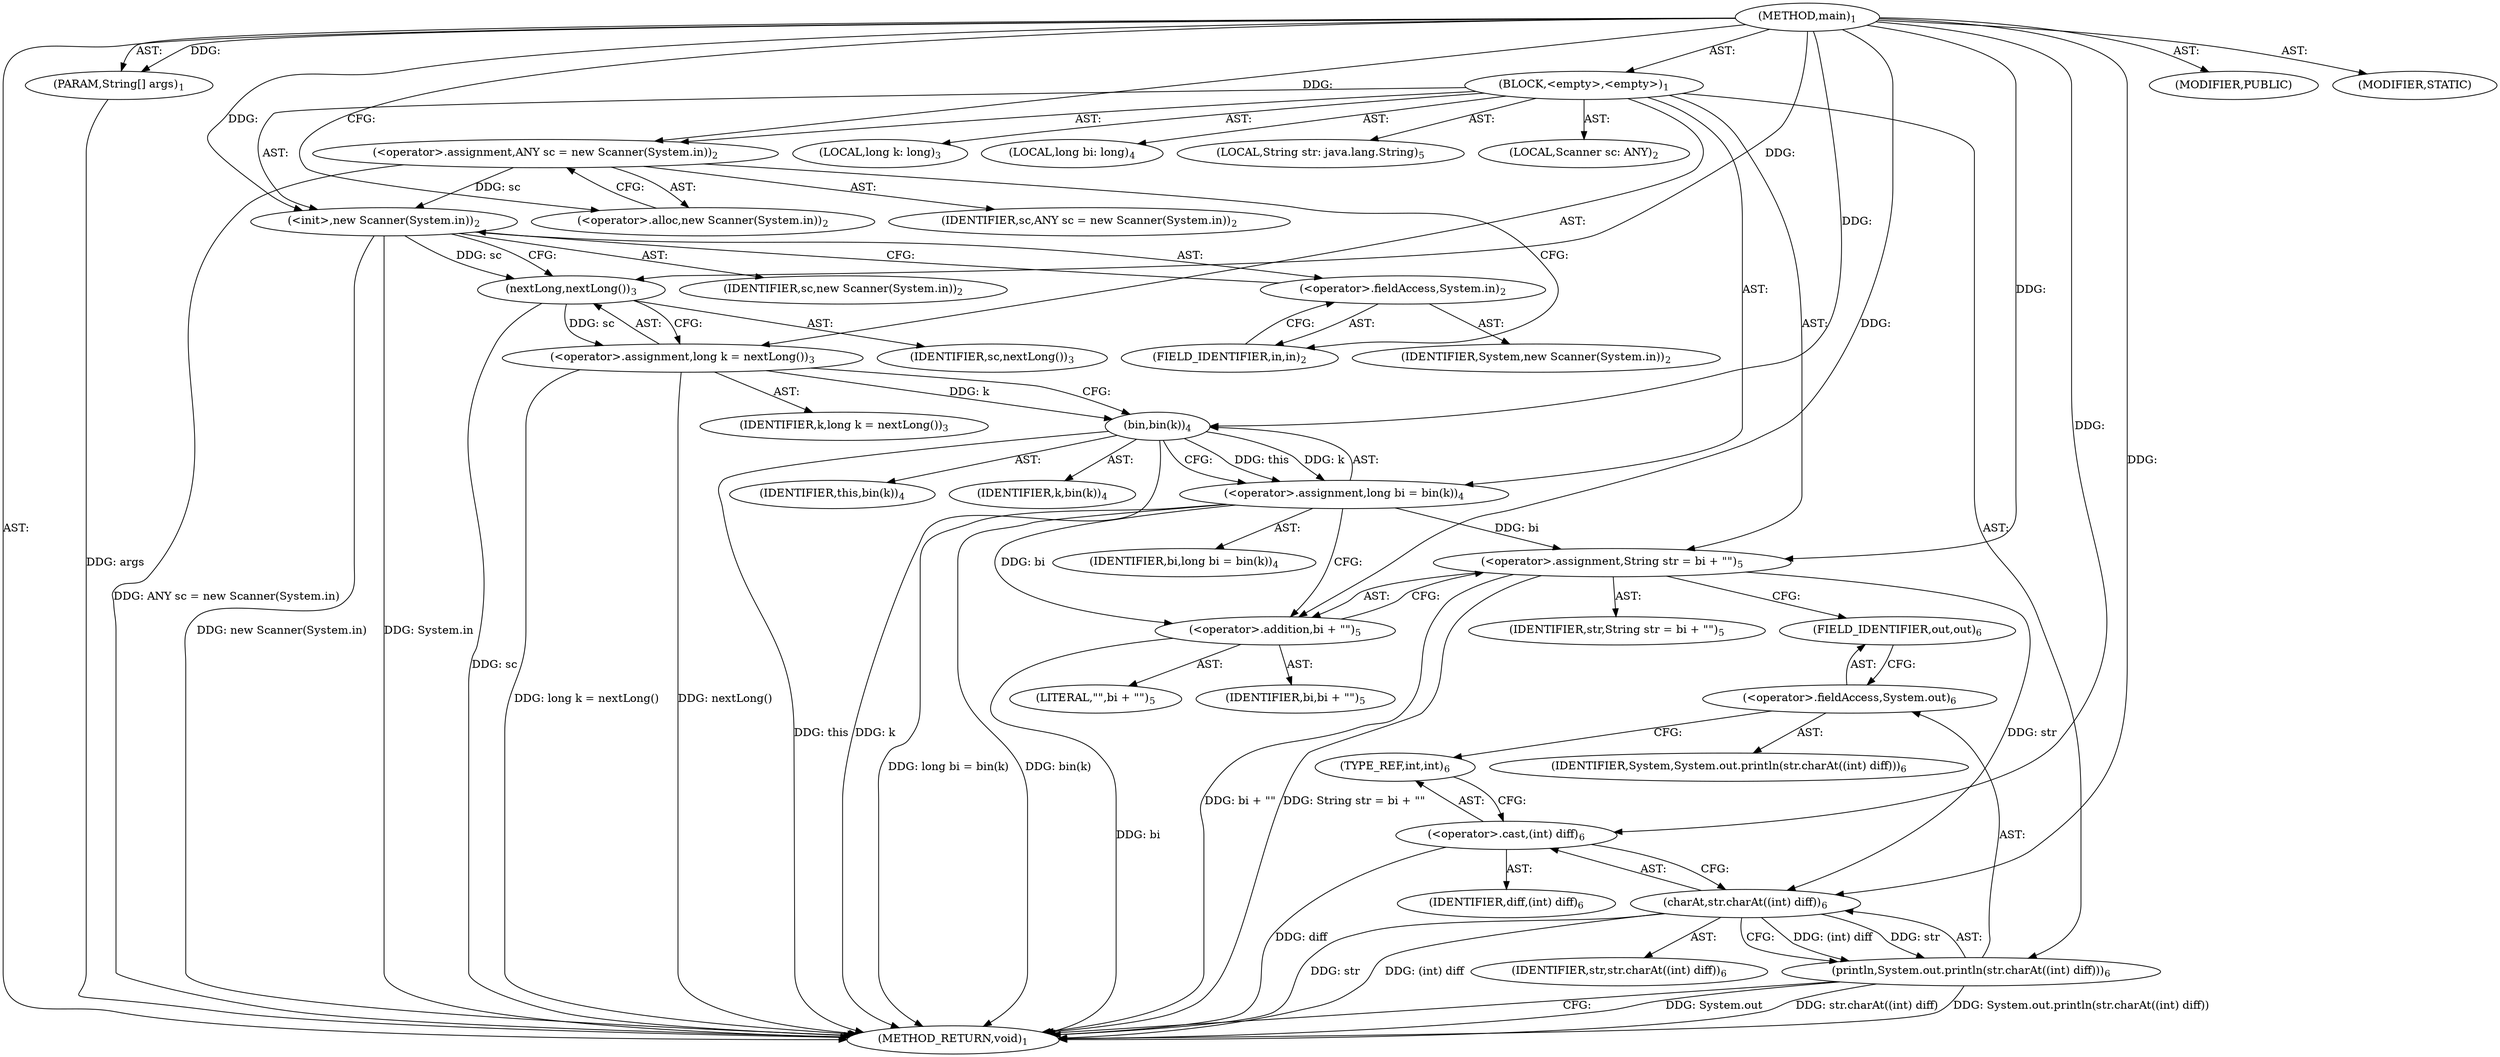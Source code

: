 digraph "main" {  
"19" [label = <(METHOD,main)<SUB>1</SUB>> ]
"20" [label = <(PARAM,String[] args)<SUB>1</SUB>> ]
"21" [label = <(BLOCK,&lt;empty&gt;,&lt;empty&gt;)<SUB>1</SUB>> ]
"4" [label = <(LOCAL,Scanner sc: ANY)<SUB>2</SUB>> ]
"22" [label = <(&lt;operator&gt;.assignment,ANY sc = new Scanner(System.in))<SUB>2</SUB>> ]
"23" [label = <(IDENTIFIER,sc,ANY sc = new Scanner(System.in))<SUB>2</SUB>> ]
"24" [label = <(&lt;operator&gt;.alloc,new Scanner(System.in))<SUB>2</SUB>> ]
"25" [label = <(&lt;init&gt;,new Scanner(System.in))<SUB>2</SUB>> ]
"3" [label = <(IDENTIFIER,sc,new Scanner(System.in))<SUB>2</SUB>> ]
"26" [label = <(&lt;operator&gt;.fieldAccess,System.in)<SUB>2</SUB>> ]
"27" [label = <(IDENTIFIER,System,new Scanner(System.in))<SUB>2</SUB>> ]
"28" [label = <(FIELD_IDENTIFIER,in,in)<SUB>2</SUB>> ]
"29" [label = <(LOCAL,long k: long)<SUB>3</SUB>> ]
"30" [label = <(&lt;operator&gt;.assignment,long k = nextLong())<SUB>3</SUB>> ]
"31" [label = <(IDENTIFIER,k,long k = nextLong())<SUB>3</SUB>> ]
"32" [label = <(nextLong,nextLong())<SUB>3</SUB>> ]
"33" [label = <(IDENTIFIER,sc,nextLong())<SUB>3</SUB>> ]
"34" [label = <(LOCAL,long bi: long)<SUB>4</SUB>> ]
"35" [label = <(&lt;operator&gt;.assignment,long bi = bin(k))<SUB>4</SUB>> ]
"36" [label = <(IDENTIFIER,bi,long bi = bin(k))<SUB>4</SUB>> ]
"37" [label = <(bin,bin(k))<SUB>4</SUB>> ]
"38" [label = <(IDENTIFIER,this,bin(k))<SUB>4</SUB>> ]
"39" [label = <(IDENTIFIER,k,bin(k))<SUB>4</SUB>> ]
"40" [label = <(LOCAL,String str: java.lang.String)<SUB>5</SUB>> ]
"41" [label = <(&lt;operator&gt;.assignment,String str = bi + &quot;&quot;)<SUB>5</SUB>> ]
"42" [label = <(IDENTIFIER,str,String str = bi + &quot;&quot;)<SUB>5</SUB>> ]
"43" [label = <(&lt;operator&gt;.addition,bi + &quot;&quot;)<SUB>5</SUB>> ]
"44" [label = <(IDENTIFIER,bi,bi + &quot;&quot;)<SUB>5</SUB>> ]
"45" [label = <(LITERAL,&quot;&quot;,bi + &quot;&quot;)<SUB>5</SUB>> ]
"46" [label = <(println,System.out.println(str.charAt((int) diff)))<SUB>6</SUB>> ]
"47" [label = <(&lt;operator&gt;.fieldAccess,System.out)<SUB>6</SUB>> ]
"48" [label = <(IDENTIFIER,System,System.out.println(str.charAt((int) diff)))<SUB>6</SUB>> ]
"49" [label = <(FIELD_IDENTIFIER,out,out)<SUB>6</SUB>> ]
"50" [label = <(charAt,str.charAt((int) diff))<SUB>6</SUB>> ]
"51" [label = <(IDENTIFIER,str,str.charAt((int) diff))<SUB>6</SUB>> ]
"52" [label = <(&lt;operator&gt;.cast,(int) diff)<SUB>6</SUB>> ]
"53" [label = <(TYPE_REF,int,int)<SUB>6</SUB>> ]
"54" [label = <(IDENTIFIER,diff,(int) diff)<SUB>6</SUB>> ]
"55" [label = <(MODIFIER,PUBLIC)> ]
"56" [label = <(MODIFIER,STATIC)> ]
"57" [label = <(METHOD_RETURN,void)<SUB>1</SUB>> ]
  "19" -> "20"  [ label = "AST: "] 
  "19" -> "21"  [ label = "AST: "] 
  "19" -> "55"  [ label = "AST: "] 
  "19" -> "56"  [ label = "AST: "] 
  "19" -> "57"  [ label = "AST: "] 
  "21" -> "4"  [ label = "AST: "] 
  "21" -> "22"  [ label = "AST: "] 
  "21" -> "25"  [ label = "AST: "] 
  "21" -> "29"  [ label = "AST: "] 
  "21" -> "30"  [ label = "AST: "] 
  "21" -> "34"  [ label = "AST: "] 
  "21" -> "35"  [ label = "AST: "] 
  "21" -> "40"  [ label = "AST: "] 
  "21" -> "41"  [ label = "AST: "] 
  "21" -> "46"  [ label = "AST: "] 
  "22" -> "23"  [ label = "AST: "] 
  "22" -> "24"  [ label = "AST: "] 
  "25" -> "3"  [ label = "AST: "] 
  "25" -> "26"  [ label = "AST: "] 
  "26" -> "27"  [ label = "AST: "] 
  "26" -> "28"  [ label = "AST: "] 
  "30" -> "31"  [ label = "AST: "] 
  "30" -> "32"  [ label = "AST: "] 
  "32" -> "33"  [ label = "AST: "] 
  "35" -> "36"  [ label = "AST: "] 
  "35" -> "37"  [ label = "AST: "] 
  "37" -> "38"  [ label = "AST: "] 
  "37" -> "39"  [ label = "AST: "] 
  "41" -> "42"  [ label = "AST: "] 
  "41" -> "43"  [ label = "AST: "] 
  "43" -> "44"  [ label = "AST: "] 
  "43" -> "45"  [ label = "AST: "] 
  "46" -> "47"  [ label = "AST: "] 
  "46" -> "50"  [ label = "AST: "] 
  "47" -> "48"  [ label = "AST: "] 
  "47" -> "49"  [ label = "AST: "] 
  "50" -> "51"  [ label = "AST: "] 
  "50" -> "52"  [ label = "AST: "] 
  "52" -> "53"  [ label = "AST: "] 
  "52" -> "54"  [ label = "AST: "] 
  "22" -> "28"  [ label = "CFG: "] 
  "25" -> "32"  [ label = "CFG: "] 
  "30" -> "37"  [ label = "CFG: "] 
  "35" -> "43"  [ label = "CFG: "] 
  "41" -> "49"  [ label = "CFG: "] 
  "46" -> "57"  [ label = "CFG: "] 
  "24" -> "22"  [ label = "CFG: "] 
  "26" -> "25"  [ label = "CFG: "] 
  "32" -> "30"  [ label = "CFG: "] 
  "37" -> "35"  [ label = "CFG: "] 
  "43" -> "41"  [ label = "CFG: "] 
  "47" -> "53"  [ label = "CFG: "] 
  "50" -> "46"  [ label = "CFG: "] 
  "28" -> "26"  [ label = "CFG: "] 
  "49" -> "47"  [ label = "CFG: "] 
  "52" -> "50"  [ label = "CFG: "] 
  "53" -> "52"  [ label = "CFG: "] 
  "19" -> "24"  [ label = "CFG: "] 
  "20" -> "57"  [ label = "DDG: args"] 
  "22" -> "57"  [ label = "DDG: ANY sc = new Scanner(System.in)"] 
  "25" -> "57"  [ label = "DDG: System.in"] 
  "25" -> "57"  [ label = "DDG: new Scanner(System.in)"] 
  "32" -> "57"  [ label = "DDG: sc"] 
  "30" -> "57"  [ label = "DDG: nextLong()"] 
  "30" -> "57"  [ label = "DDG: long k = nextLong()"] 
  "37" -> "57"  [ label = "DDG: k"] 
  "35" -> "57"  [ label = "DDG: bin(k)"] 
  "35" -> "57"  [ label = "DDG: long bi = bin(k)"] 
  "43" -> "57"  [ label = "DDG: bi"] 
  "41" -> "57"  [ label = "DDG: bi + &quot;&quot;"] 
  "41" -> "57"  [ label = "DDG: String str = bi + &quot;&quot;"] 
  "46" -> "57"  [ label = "DDG: System.out"] 
  "50" -> "57"  [ label = "DDG: str"] 
  "50" -> "57"  [ label = "DDG: (int) diff"] 
  "46" -> "57"  [ label = "DDG: str.charAt((int) diff)"] 
  "46" -> "57"  [ label = "DDG: System.out.println(str.charAt((int) diff))"] 
  "37" -> "57"  [ label = "DDG: this"] 
  "52" -> "57"  [ label = "DDG: diff"] 
  "19" -> "20"  [ label = "DDG: "] 
  "19" -> "22"  [ label = "DDG: "] 
  "32" -> "30"  [ label = "DDG: sc"] 
  "37" -> "35"  [ label = "DDG: this"] 
  "37" -> "35"  [ label = "DDG: k"] 
  "35" -> "41"  [ label = "DDG: bi"] 
  "19" -> "41"  [ label = "DDG: "] 
  "22" -> "25"  [ label = "DDG: sc"] 
  "19" -> "25"  [ label = "DDG: "] 
  "50" -> "46"  [ label = "DDG: str"] 
  "50" -> "46"  [ label = "DDG: (int) diff"] 
  "25" -> "32"  [ label = "DDG: sc"] 
  "19" -> "32"  [ label = "DDG: "] 
  "19" -> "37"  [ label = "DDG: "] 
  "30" -> "37"  [ label = "DDG: k"] 
  "35" -> "43"  [ label = "DDG: bi"] 
  "19" -> "43"  [ label = "DDG: "] 
  "41" -> "50"  [ label = "DDG: str"] 
  "19" -> "50"  [ label = "DDG: "] 
  "19" -> "52"  [ label = "DDG: "] 
}
